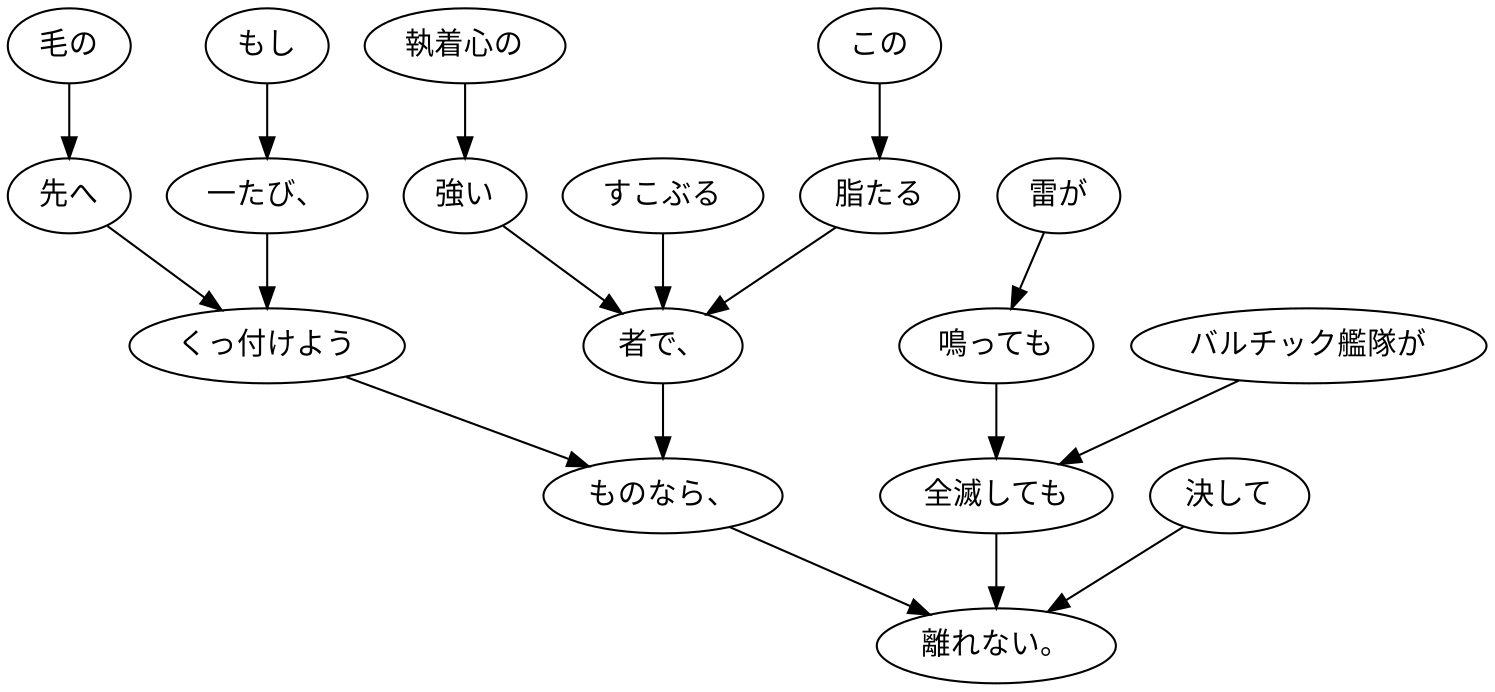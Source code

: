 digraph graph4197 {
	node0 [label="この"];
	node1 [label="脂たる"];
	node2 [label="すこぶる"];
	node3 [label="執着心の"];
	node4 [label="強い"];
	node5 [label="者で、"];
	node6 [label="もし"];
	node7 [label="一たび、"];
	node8 [label="毛の"];
	node9 [label="先へ"];
	node10 [label="くっ付けよう"];
	node11 [label="ものなら、"];
	node12 [label="雷が"];
	node13 [label="鳴っても"];
	node14 [label="バルチック艦隊が"];
	node15 [label="全滅しても"];
	node16 [label="決して"];
	node17 [label="離れない。"];
	node0 -> node1;
	node1 -> node5;
	node2 -> node5;
	node3 -> node4;
	node4 -> node5;
	node5 -> node11;
	node6 -> node7;
	node7 -> node10;
	node8 -> node9;
	node9 -> node10;
	node10 -> node11;
	node11 -> node17;
	node12 -> node13;
	node13 -> node15;
	node14 -> node15;
	node15 -> node17;
	node16 -> node17;
}

